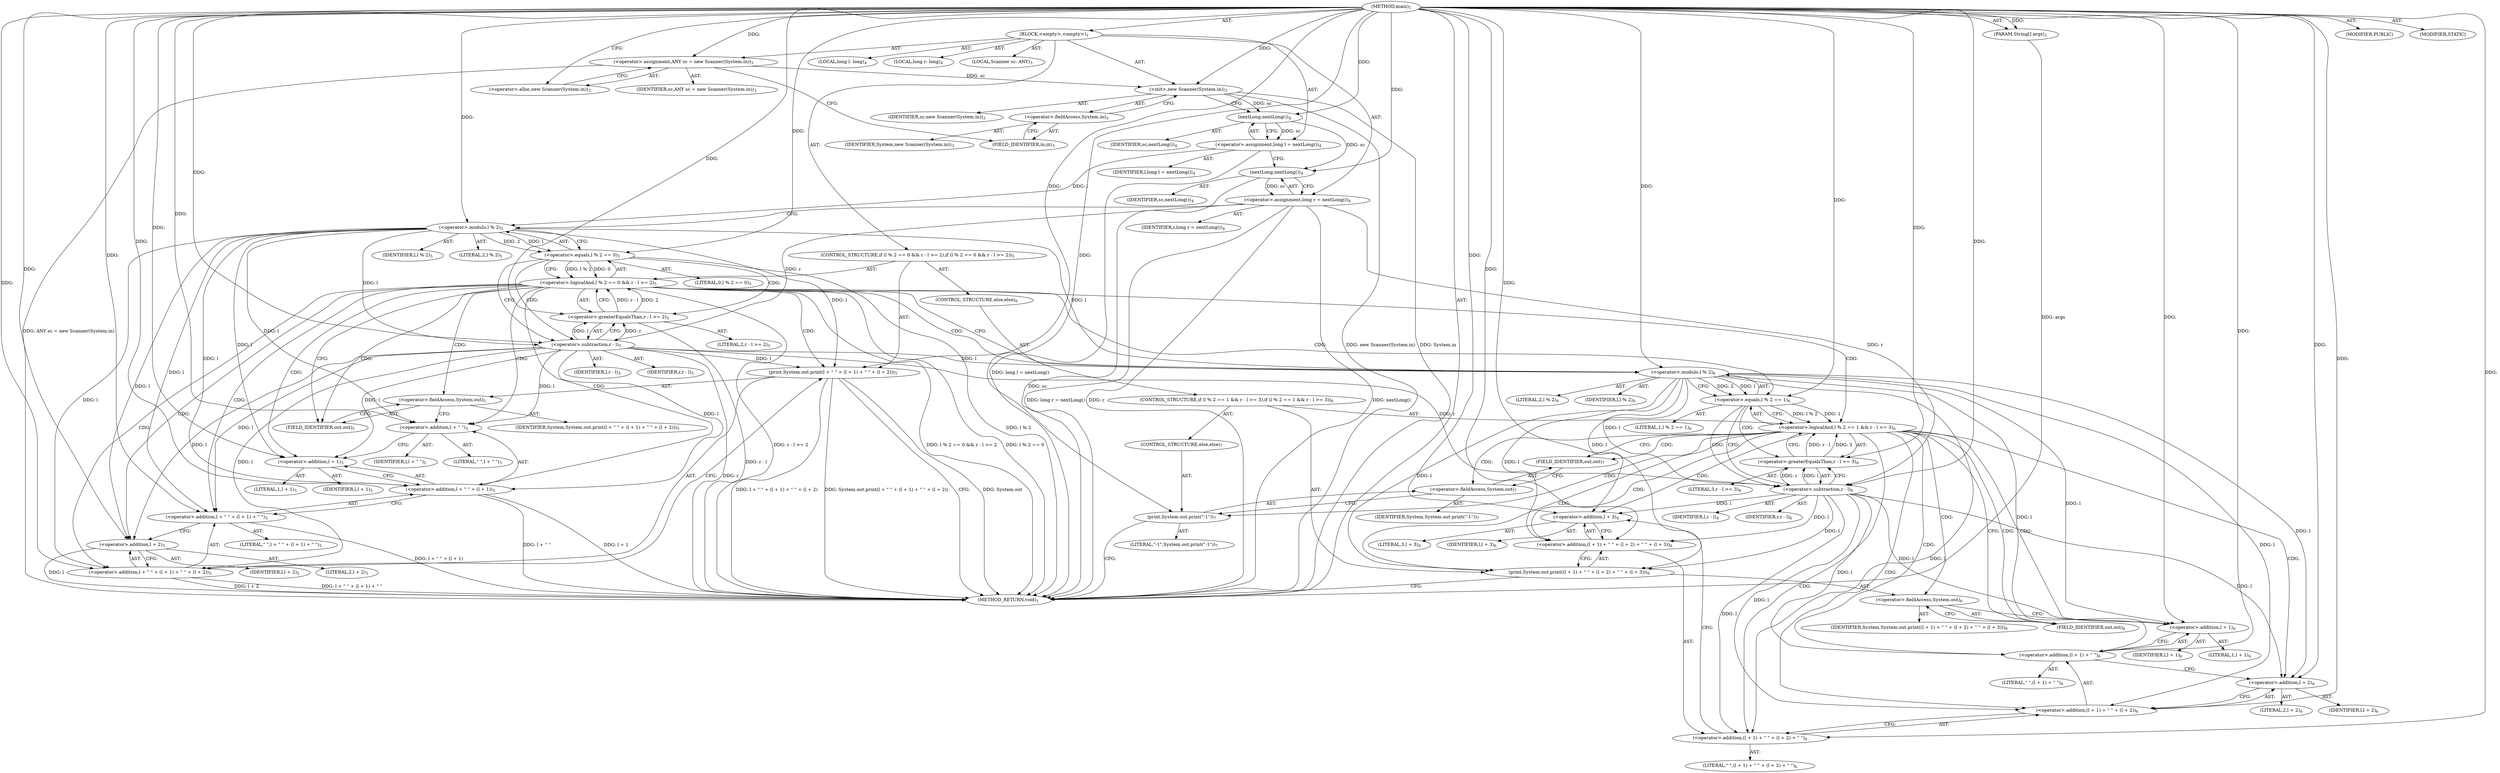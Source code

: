 digraph "main" {  
"19" [label = <(METHOD,main)<SUB>1</SUB>> ]
"20" [label = <(PARAM,String[] args)<SUB>1</SUB>> ]
"21" [label = <(BLOCK,&lt;empty&gt;,&lt;empty&gt;)<SUB>1</SUB>> ]
"4" [label = <(LOCAL,Scanner sc: ANY)<SUB>3</SUB>> ]
"22" [label = <(&lt;operator&gt;.assignment,ANY sc = new Scanner(System.in))<SUB>3</SUB>> ]
"23" [label = <(IDENTIFIER,sc,ANY sc = new Scanner(System.in))<SUB>3</SUB>> ]
"24" [label = <(&lt;operator&gt;.alloc,new Scanner(System.in))<SUB>3</SUB>> ]
"25" [label = <(&lt;init&gt;,new Scanner(System.in))<SUB>3</SUB>> ]
"3" [label = <(IDENTIFIER,sc,new Scanner(System.in))<SUB>3</SUB>> ]
"26" [label = <(&lt;operator&gt;.fieldAccess,System.in)<SUB>3</SUB>> ]
"27" [label = <(IDENTIFIER,System,new Scanner(System.in))<SUB>3</SUB>> ]
"28" [label = <(FIELD_IDENTIFIER,in,in)<SUB>3</SUB>> ]
"29" [label = <(LOCAL,long l: long)<SUB>4</SUB>> ]
"30" [label = <(LOCAL,long r: long)<SUB>4</SUB>> ]
"31" [label = <(&lt;operator&gt;.assignment,long l = nextLong())<SUB>4</SUB>> ]
"32" [label = <(IDENTIFIER,l,long l = nextLong())<SUB>4</SUB>> ]
"33" [label = <(nextLong,nextLong())<SUB>4</SUB>> ]
"34" [label = <(IDENTIFIER,sc,nextLong())<SUB>4</SUB>> ]
"35" [label = <(&lt;operator&gt;.assignment,long r = nextLong())<SUB>4</SUB>> ]
"36" [label = <(IDENTIFIER,r,long r = nextLong())<SUB>4</SUB>> ]
"37" [label = <(nextLong,nextLong())<SUB>4</SUB>> ]
"38" [label = <(IDENTIFIER,sc,nextLong())<SUB>4</SUB>> ]
"39" [label = <(CONTROL_STRUCTURE,if (l % 2 == 0 &amp;&amp; r - l &gt;= 2),if (l % 2 == 0 &amp;&amp; r - l &gt;= 2))<SUB>5</SUB>> ]
"40" [label = <(&lt;operator&gt;.logicalAnd,l % 2 == 0 &amp;&amp; r - l &gt;= 2)<SUB>5</SUB>> ]
"41" [label = <(&lt;operator&gt;.equals,l % 2 == 0)<SUB>5</SUB>> ]
"42" [label = <(&lt;operator&gt;.modulo,l % 2)<SUB>5</SUB>> ]
"43" [label = <(IDENTIFIER,l,l % 2)<SUB>5</SUB>> ]
"44" [label = <(LITERAL,2,l % 2)<SUB>5</SUB>> ]
"45" [label = <(LITERAL,0,l % 2 == 0)<SUB>5</SUB>> ]
"46" [label = <(&lt;operator&gt;.greaterEqualsThan,r - l &gt;= 2)<SUB>5</SUB>> ]
"47" [label = <(&lt;operator&gt;.subtraction,r - l)<SUB>5</SUB>> ]
"48" [label = <(IDENTIFIER,r,r - l)<SUB>5</SUB>> ]
"49" [label = <(IDENTIFIER,l,r - l)<SUB>5</SUB>> ]
"50" [label = <(LITERAL,2,r - l &gt;= 2)<SUB>5</SUB>> ]
"51" [label = <(print,System.out.print(l + &quot; &quot; + (l + 1) + &quot; &quot; + (l + 2)))<SUB>5</SUB>> ]
"52" [label = <(&lt;operator&gt;.fieldAccess,System.out)<SUB>5</SUB>> ]
"53" [label = <(IDENTIFIER,System,System.out.print(l + &quot; &quot; + (l + 1) + &quot; &quot; + (l + 2)))<SUB>5</SUB>> ]
"54" [label = <(FIELD_IDENTIFIER,out,out)<SUB>5</SUB>> ]
"55" [label = <(&lt;operator&gt;.addition,l + &quot; &quot; + (l + 1) + &quot; &quot; + (l + 2))<SUB>5</SUB>> ]
"56" [label = <(&lt;operator&gt;.addition,l + &quot; &quot; + (l + 1) + &quot; &quot;)<SUB>5</SUB>> ]
"57" [label = <(&lt;operator&gt;.addition,l + &quot; &quot; + (l + 1))<SUB>5</SUB>> ]
"58" [label = <(&lt;operator&gt;.addition,l + &quot; &quot;)<SUB>5</SUB>> ]
"59" [label = <(IDENTIFIER,l,l + &quot; &quot;)<SUB>5</SUB>> ]
"60" [label = <(LITERAL,&quot; &quot;,l + &quot; &quot;)<SUB>5</SUB>> ]
"61" [label = <(&lt;operator&gt;.addition,l + 1)<SUB>5</SUB>> ]
"62" [label = <(IDENTIFIER,l,l + 1)<SUB>5</SUB>> ]
"63" [label = <(LITERAL,1,l + 1)<SUB>5</SUB>> ]
"64" [label = <(LITERAL,&quot; &quot;,l + &quot; &quot; + (l + 1) + &quot; &quot;)<SUB>5</SUB>> ]
"65" [label = <(&lt;operator&gt;.addition,l + 2)<SUB>5</SUB>> ]
"66" [label = <(IDENTIFIER,l,l + 2)<SUB>5</SUB>> ]
"67" [label = <(LITERAL,2,l + 2)<SUB>5</SUB>> ]
"68" [label = <(CONTROL_STRUCTURE,else,else)<SUB>6</SUB>> ]
"69" [label = <(CONTROL_STRUCTURE,if (l % 2 == 1 &amp;&amp; r - l &gt;= 3),if (l % 2 == 1 &amp;&amp; r - l &gt;= 3))<SUB>6</SUB>> ]
"70" [label = <(&lt;operator&gt;.logicalAnd,l % 2 == 1 &amp;&amp; r - l &gt;= 3)<SUB>6</SUB>> ]
"71" [label = <(&lt;operator&gt;.equals,l % 2 == 1)<SUB>6</SUB>> ]
"72" [label = <(&lt;operator&gt;.modulo,l % 2)<SUB>6</SUB>> ]
"73" [label = <(IDENTIFIER,l,l % 2)<SUB>6</SUB>> ]
"74" [label = <(LITERAL,2,l % 2)<SUB>6</SUB>> ]
"75" [label = <(LITERAL,1,l % 2 == 1)<SUB>6</SUB>> ]
"76" [label = <(&lt;operator&gt;.greaterEqualsThan,r - l &gt;= 3)<SUB>6</SUB>> ]
"77" [label = <(&lt;operator&gt;.subtraction,r - l)<SUB>6</SUB>> ]
"78" [label = <(IDENTIFIER,r,r - l)<SUB>6</SUB>> ]
"79" [label = <(IDENTIFIER,l,r - l)<SUB>6</SUB>> ]
"80" [label = <(LITERAL,3,r - l &gt;= 3)<SUB>6</SUB>> ]
"81" [label = <(print,System.out.print((l + 1) + &quot; &quot; + (l + 2) + &quot; &quot; + (l + 3)))<SUB>6</SUB>> ]
"82" [label = <(&lt;operator&gt;.fieldAccess,System.out)<SUB>6</SUB>> ]
"83" [label = <(IDENTIFIER,System,System.out.print((l + 1) + &quot; &quot; + (l + 2) + &quot; &quot; + (l + 3)))<SUB>6</SUB>> ]
"84" [label = <(FIELD_IDENTIFIER,out,out)<SUB>6</SUB>> ]
"85" [label = <(&lt;operator&gt;.addition,(l + 1) + &quot; &quot; + (l + 2) + &quot; &quot; + (l + 3))<SUB>6</SUB>> ]
"86" [label = <(&lt;operator&gt;.addition,(l + 1) + &quot; &quot; + (l + 2) + &quot; &quot;)<SUB>6</SUB>> ]
"87" [label = <(&lt;operator&gt;.addition,(l + 1) + &quot; &quot; + (l + 2))<SUB>6</SUB>> ]
"88" [label = <(&lt;operator&gt;.addition,(l + 1) + &quot; &quot;)<SUB>6</SUB>> ]
"89" [label = <(&lt;operator&gt;.addition,l + 1)<SUB>6</SUB>> ]
"90" [label = <(IDENTIFIER,l,l + 1)<SUB>6</SUB>> ]
"91" [label = <(LITERAL,1,l + 1)<SUB>6</SUB>> ]
"92" [label = <(LITERAL,&quot; &quot;,(l + 1) + &quot; &quot;)<SUB>6</SUB>> ]
"93" [label = <(&lt;operator&gt;.addition,l + 2)<SUB>6</SUB>> ]
"94" [label = <(IDENTIFIER,l,l + 2)<SUB>6</SUB>> ]
"95" [label = <(LITERAL,2,l + 2)<SUB>6</SUB>> ]
"96" [label = <(LITERAL,&quot; &quot;,(l + 1) + &quot; &quot; + (l + 2) + &quot; &quot;)<SUB>6</SUB>> ]
"97" [label = <(&lt;operator&gt;.addition,l + 3)<SUB>6</SUB>> ]
"98" [label = <(IDENTIFIER,l,l + 3)<SUB>6</SUB>> ]
"99" [label = <(LITERAL,3,l + 3)<SUB>6</SUB>> ]
"100" [label = <(CONTROL_STRUCTURE,else,else)<SUB>7</SUB>> ]
"101" [label = <(print,System.out.print(&quot;-1&quot;))<SUB>7</SUB>> ]
"102" [label = <(&lt;operator&gt;.fieldAccess,System.out)<SUB>7</SUB>> ]
"103" [label = <(IDENTIFIER,System,System.out.print(&quot;-1&quot;))<SUB>7</SUB>> ]
"104" [label = <(FIELD_IDENTIFIER,out,out)<SUB>7</SUB>> ]
"105" [label = <(LITERAL,&quot;-1&quot;,System.out.print(&quot;-1&quot;))<SUB>7</SUB>> ]
"106" [label = <(MODIFIER,PUBLIC)> ]
"107" [label = <(MODIFIER,STATIC)> ]
"108" [label = <(METHOD_RETURN,void)<SUB>1</SUB>> ]
  "19" -> "20"  [ label = "AST: "] 
  "19" -> "21"  [ label = "AST: "] 
  "19" -> "106"  [ label = "AST: "] 
  "19" -> "107"  [ label = "AST: "] 
  "19" -> "108"  [ label = "AST: "] 
  "21" -> "4"  [ label = "AST: "] 
  "21" -> "22"  [ label = "AST: "] 
  "21" -> "25"  [ label = "AST: "] 
  "21" -> "29"  [ label = "AST: "] 
  "21" -> "30"  [ label = "AST: "] 
  "21" -> "31"  [ label = "AST: "] 
  "21" -> "35"  [ label = "AST: "] 
  "21" -> "39"  [ label = "AST: "] 
  "22" -> "23"  [ label = "AST: "] 
  "22" -> "24"  [ label = "AST: "] 
  "25" -> "3"  [ label = "AST: "] 
  "25" -> "26"  [ label = "AST: "] 
  "26" -> "27"  [ label = "AST: "] 
  "26" -> "28"  [ label = "AST: "] 
  "31" -> "32"  [ label = "AST: "] 
  "31" -> "33"  [ label = "AST: "] 
  "33" -> "34"  [ label = "AST: "] 
  "35" -> "36"  [ label = "AST: "] 
  "35" -> "37"  [ label = "AST: "] 
  "37" -> "38"  [ label = "AST: "] 
  "39" -> "40"  [ label = "AST: "] 
  "39" -> "51"  [ label = "AST: "] 
  "39" -> "68"  [ label = "AST: "] 
  "40" -> "41"  [ label = "AST: "] 
  "40" -> "46"  [ label = "AST: "] 
  "41" -> "42"  [ label = "AST: "] 
  "41" -> "45"  [ label = "AST: "] 
  "42" -> "43"  [ label = "AST: "] 
  "42" -> "44"  [ label = "AST: "] 
  "46" -> "47"  [ label = "AST: "] 
  "46" -> "50"  [ label = "AST: "] 
  "47" -> "48"  [ label = "AST: "] 
  "47" -> "49"  [ label = "AST: "] 
  "51" -> "52"  [ label = "AST: "] 
  "51" -> "55"  [ label = "AST: "] 
  "52" -> "53"  [ label = "AST: "] 
  "52" -> "54"  [ label = "AST: "] 
  "55" -> "56"  [ label = "AST: "] 
  "55" -> "65"  [ label = "AST: "] 
  "56" -> "57"  [ label = "AST: "] 
  "56" -> "64"  [ label = "AST: "] 
  "57" -> "58"  [ label = "AST: "] 
  "57" -> "61"  [ label = "AST: "] 
  "58" -> "59"  [ label = "AST: "] 
  "58" -> "60"  [ label = "AST: "] 
  "61" -> "62"  [ label = "AST: "] 
  "61" -> "63"  [ label = "AST: "] 
  "65" -> "66"  [ label = "AST: "] 
  "65" -> "67"  [ label = "AST: "] 
  "68" -> "69"  [ label = "AST: "] 
  "69" -> "70"  [ label = "AST: "] 
  "69" -> "81"  [ label = "AST: "] 
  "69" -> "100"  [ label = "AST: "] 
  "70" -> "71"  [ label = "AST: "] 
  "70" -> "76"  [ label = "AST: "] 
  "71" -> "72"  [ label = "AST: "] 
  "71" -> "75"  [ label = "AST: "] 
  "72" -> "73"  [ label = "AST: "] 
  "72" -> "74"  [ label = "AST: "] 
  "76" -> "77"  [ label = "AST: "] 
  "76" -> "80"  [ label = "AST: "] 
  "77" -> "78"  [ label = "AST: "] 
  "77" -> "79"  [ label = "AST: "] 
  "81" -> "82"  [ label = "AST: "] 
  "81" -> "85"  [ label = "AST: "] 
  "82" -> "83"  [ label = "AST: "] 
  "82" -> "84"  [ label = "AST: "] 
  "85" -> "86"  [ label = "AST: "] 
  "85" -> "97"  [ label = "AST: "] 
  "86" -> "87"  [ label = "AST: "] 
  "86" -> "96"  [ label = "AST: "] 
  "87" -> "88"  [ label = "AST: "] 
  "87" -> "93"  [ label = "AST: "] 
  "88" -> "89"  [ label = "AST: "] 
  "88" -> "92"  [ label = "AST: "] 
  "89" -> "90"  [ label = "AST: "] 
  "89" -> "91"  [ label = "AST: "] 
  "93" -> "94"  [ label = "AST: "] 
  "93" -> "95"  [ label = "AST: "] 
  "97" -> "98"  [ label = "AST: "] 
  "97" -> "99"  [ label = "AST: "] 
  "100" -> "101"  [ label = "AST: "] 
  "101" -> "102"  [ label = "AST: "] 
  "101" -> "105"  [ label = "AST: "] 
  "102" -> "103"  [ label = "AST: "] 
  "102" -> "104"  [ label = "AST: "] 
  "22" -> "28"  [ label = "CFG: "] 
  "25" -> "33"  [ label = "CFG: "] 
  "31" -> "37"  [ label = "CFG: "] 
  "35" -> "42"  [ label = "CFG: "] 
  "24" -> "22"  [ label = "CFG: "] 
  "26" -> "25"  [ label = "CFG: "] 
  "33" -> "31"  [ label = "CFG: "] 
  "37" -> "35"  [ label = "CFG: "] 
  "40" -> "54"  [ label = "CFG: "] 
  "40" -> "72"  [ label = "CFG: "] 
  "51" -> "108"  [ label = "CFG: "] 
  "28" -> "26"  [ label = "CFG: "] 
  "41" -> "40"  [ label = "CFG: "] 
  "41" -> "47"  [ label = "CFG: "] 
  "46" -> "40"  [ label = "CFG: "] 
  "52" -> "58"  [ label = "CFG: "] 
  "55" -> "51"  [ label = "CFG: "] 
  "42" -> "41"  [ label = "CFG: "] 
  "47" -> "46"  [ label = "CFG: "] 
  "54" -> "52"  [ label = "CFG: "] 
  "56" -> "65"  [ label = "CFG: "] 
  "65" -> "55"  [ label = "CFG: "] 
  "70" -> "84"  [ label = "CFG: "] 
  "70" -> "104"  [ label = "CFG: "] 
  "81" -> "108"  [ label = "CFG: "] 
  "57" -> "56"  [ label = "CFG: "] 
  "71" -> "70"  [ label = "CFG: "] 
  "71" -> "77"  [ label = "CFG: "] 
  "76" -> "70"  [ label = "CFG: "] 
  "82" -> "89"  [ label = "CFG: "] 
  "85" -> "81"  [ label = "CFG: "] 
  "101" -> "108"  [ label = "CFG: "] 
  "58" -> "61"  [ label = "CFG: "] 
  "61" -> "57"  [ label = "CFG: "] 
  "72" -> "71"  [ label = "CFG: "] 
  "77" -> "76"  [ label = "CFG: "] 
  "84" -> "82"  [ label = "CFG: "] 
  "86" -> "97"  [ label = "CFG: "] 
  "97" -> "85"  [ label = "CFG: "] 
  "102" -> "101"  [ label = "CFG: "] 
  "87" -> "86"  [ label = "CFG: "] 
  "104" -> "102"  [ label = "CFG: "] 
  "88" -> "93"  [ label = "CFG: "] 
  "93" -> "87"  [ label = "CFG: "] 
  "89" -> "88"  [ label = "CFG: "] 
  "19" -> "24"  [ label = "CFG: "] 
  "20" -> "108"  [ label = "DDG: args"] 
  "22" -> "108"  [ label = "DDG: ANY sc = new Scanner(System.in)"] 
  "25" -> "108"  [ label = "DDG: System.in"] 
  "25" -> "108"  [ label = "DDG: new Scanner(System.in)"] 
  "31" -> "108"  [ label = "DDG: long l = nextLong()"] 
  "35" -> "108"  [ label = "DDG: r"] 
  "37" -> "108"  [ label = "DDG: sc"] 
  "35" -> "108"  [ label = "DDG: nextLong()"] 
  "35" -> "108"  [ label = "DDG: long r = nextLong()"] 
  "41" -> "108"  [ label = "DDG: l % 2"] 
  "40" -> "108"  [ label = "DDG: l % 2 == 0"] 
  "47" -> "108"  [ label = "DDG: r"] 
  "46" -> "108"  [ label = "DDG: r - l"] 
  "40" -> "108"  [ label = "DDG: r - l &gt;= 2"] 
  "40" -> "108"  [ label = "DDG: l % 2 == 0 &amp;&amp; r - l &gt;= 2"] 
  "51" -> "108"  [ label = "DDG: System.out"] 
  "57" -> "108"  [ label = "DDG: l + &quot; &quot;"] 
  "57" -> "108"  [ label = "DDG: l + 1"] 
  "56" -> "108"  [ label = "DDG: l + &quot; &quot; + (l + 1)"] 
  "55" -> "108"  [ label = "DDG: l + &quot; &quot; + (l + 1) + &quot; &quot;"] 
  "65" -> "108"  [ label = "DDG: l"] 
  "55" -> "108"  [ label = "DDG: l + 2"] 
  "51" -> "108"  [ label = "DDG: l + &quot; &quot; + (l + 1) + &quot; &quot; + (l + 2)"] 
  "51" -> "108"  [ label = "DDG: System.out.print(l + &quot; &quot; + (l + 1) + &quot; &quot; + (l + 2))"] 
  "19" -> "20"  [ label = "DDG: "] 
  "19" -> "22"  [ label = "DDG: "] 
  "33" -> "31"  [ label = "DDG: sc"] 
  "37" -> "35"  [ label = "DDG: sc"] 
  "22" -> "25"  [ label = "DDG: sc"] 
  "19" -> "25"  [ label = "DDG: "] 
  "25" -> "33"  [ label = "DDG: sc"] 
  "19" -> "33"  [ label = "DDG: "] 
  "33" -> "37"  [ label = "DDG: sc"] 
  "19" -> "37"  [ label = "DDG: "] 
  "41" -> "40"  [ label = "DDG: l % 2"] 
  "41" -> "40"  [ label = "DDG: 0"] 
  "46" -> "40"  [ label = "DDG: r - l"] 
  "46" -> "40"  [ label = "DDG: 2"] 
  "42" -> "51"  [ label = "DDG: l"] 
  "47" -> "51"  [ label = "DDG: l"] 
  "19" -> "51"  [ label = "DDG: "] 
  "42" -> "41"  [ label = "DDG: l"] 
  "42" -> "41"  [ label = "DDG: 2"] 
  "19" -> "41"  [ label = "DDG: "] 
  "47" -> "46"  [ label = "DDG: r"] 
  "47" -> "46"  [ label = "DDG: l"] 
  "19" -> "46"  [ label = "DDG: "] 
  "42" -> "55"  [ label = "DDG: l"] 
  "47" -> "55"  [ label = "DDG: l"] 
  "19" -> "55"  [ label = "DDG: "] 
  "31" -> "42"  [ label = "DDG: l"] 
  "19" -> "42"  [ label = "DDG: "] 
  "35" -> "47"  [ label = "DDG: r"] 
  "19" -> "47"  [ label = "DDG: "] 
  "42" -> "47"  [ label = "DDG: l"] 
  "42" -> "56"  [ label = "DDG: l"] 
  "47" -> "56"  [ label = "DDG: l"] 
  "19" -> "56"  [ label = "DDG: "] 
  "19" -> "65"  [ label = "DDG: "] 
  "42" -> "65"  [ label = "DDG: l"] 
  "47" -> "65"  [ label = "DDG: l"] 
  "71" -> "70"  [ label = "DDG: l % 2"] 
  "71" -> "70"  [ label = "DDG: 1"] 
  "76" -> "70"  [ label = "DDG: r - l"] 
  "76" -> "70"  [ label = "DDG: 3"] 
  "72" -> "81"  [ label = "DDG: l"] 
  "77" -> "81"  [ label = "DDG: l"] 
  "19" -> "81"  [ label = "DDG: "] 
  "42" -> "57"  [ label = "DDG: l"] 
  "47" -> "57"  [ label = "DDG: l"] 
  "19" -> "57"  [ label = "DDG: "] 
  "72" -> "71"  [ label = "DDG: l"] 
  "72" -> "71"  [ label = "DDG: 2"] 
  "19" -> "71"  [ label = "DDG: "] 
  "77" -> "76"  [ label = "DDG: r"] 
  "77" -> "76"  [ label = "DDG: l"] 
  "19" -> "76"  [ label = "DDG: "] 
  "72" -> "85"  [ label = "DDG: l"] 
  "77" -> "85"  [ label = "DDG: l"] 
  "19" -> "85"  [ label = "DDG: "] 
  "19" -> "101"  [ label = "DDG: "] 
  "42" -> "58"  [ label = "DDG: l"] 
  "47" -> "58"  [ label = "DDG: l"] 
  "19" -> "58"  [ label = "DDG: "] 
  "19" -> "61"  [ label = "DDG: "] 
  "42" -> "61"  [ label = "DDG: l"] 
  "47" -> "61"  [ label = "DDG: l"] 
  "42" -> "72"  [ label = "DDG: l"] 
  "47" -> "72"  [ label = "DDG: l"] 
  "19" -> "72"  [ label = "DDG: "] 
  "35" -> "77"  [ label = "DDG: r"] 
  "47" -> "77"  [ label = "DDG: r"] 
  "19" -> "77"  [ label = "DDG: "] 
  "72" -> "77"  [ label = "DDG: l"] 
  "72" -> "86"  [ label = "DDG: l"] 
  "77" -> "86"  [ label = "DDG: l"] 
  "19" -> "86"  [ label = "DDG: "] 
  "19" -> "97"  [ label = "DDG: "] 
  "72" -> "97"  [ label = "DDG: l"] 
  "77" -> "97"  [ label = "DDG: l"] 
  "72" -> "87"  [ label = "DDG: l"] 
  "77" -> "87"  [ label = "DDG: l"] 
  "19" -> "87"  [ label = "DDG: "] 
  "72" -> "88"  [ label = "DDG: l"] 
  "77" -> "88"  [ label = "DDG: l"] 
  "19" -> "88"  [ label = "DDG: "] 
  "19" -> "93"  [ label = "DDG: "] 
  "72" -> "93"  [ label = "DDG: l"] 
  "77" -> "93"  [ label = "DDG: l"] 
  "72" -> "89"  [ label = "DDG: l"] 
  "77" -> "89"  [ label = "DDG: l"] 
  "19" -> "89"  [ label = "DDG: "] 
  "40" -> "51"  [ label = "CDG: "] 
  "40" -> "57"  [ label = "CDG: "] 
  "40" -> "52"  [ label = "CDG: "] 
  "40" -> "72"  [ label = "CDG: "] 
  "40" -> "56"  [ label = "CDG: "] 
  "40" -> "65"  [ label = "CDG: "] 
  "40" -> "54"  [ label = "CDG: "] 
  "40" -> "58"  [ label = "CDG: "] 
  "40" -> "61"  [ label = "CDG: "] 
  "40" -> "71"  [ label = "CDG: "] 
  "40" -> "70"  [ label = "CDG: "] 
  "40" -> "55"  [ label = "CDG: "] 
  "41" -> "47"  [ label = "CDG: "] 
  "41" -> "46"  [ label = "CDG: "] 
  "70" -> "89"  [ label = "CDG: "] 
  "70" -> "81"  [ label = "CDG: "] 
  "70" -> "84"  [ label = "CDG: "] 
  "70" -> "102"  [ label = "CDG: "] 
  "70" -> "85"  [ label = "CDG: "] 
  "70" -> "104"  [ label = "CDG: "] 
  "70" -> "87"  [ label = "CDG: "] 
  "70" -> "97"  [ label = "CDG: "] 
  "70" -> "82"  [ label = "CDG: "] 
  "70" -> "93"  [ label = "CDG: "] 
  "70" -> "101"  [ label = "CDG: "] 
  "70" -> "88"  [ label = "CDG: "] 
  "70" -> "86"  [ label = "CDG: "] 
  "71" -> "77"  [ label = "CDG: "] 
  "71" -> "76"  [ label = "CDG: "] 
}
